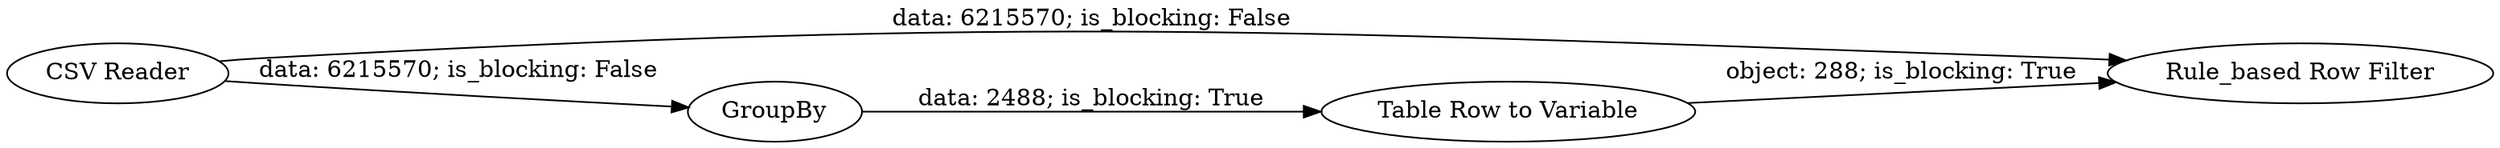 digraph {
	"8121922429354267816_1" [label="CSV Reader"]
	"8121922429354267816_4" [label="Rule_based Row Filter"]
	"8121922429354267816_3" [label="Table Row to Variable"]
	"8121922429354267816_2" [label=GroupBy]
	"8121922429354267816_1" -> "8121922429354267816_4" [label="data: 6215570; is_blocking: False"]
	"8121922429354267816_2" -> "8121922429354267816_3" [label="data: 2488; is_blocking: True"]
	"8121922429354267816_1" -> "8121922429354267816_2" [label="data: 6215570; is_blocking: False"]
	"8121922429354267816_3" -> "8121922429354267816_4" [label="object: 288; is_blocking: True"]
	rankdir=LR
}
